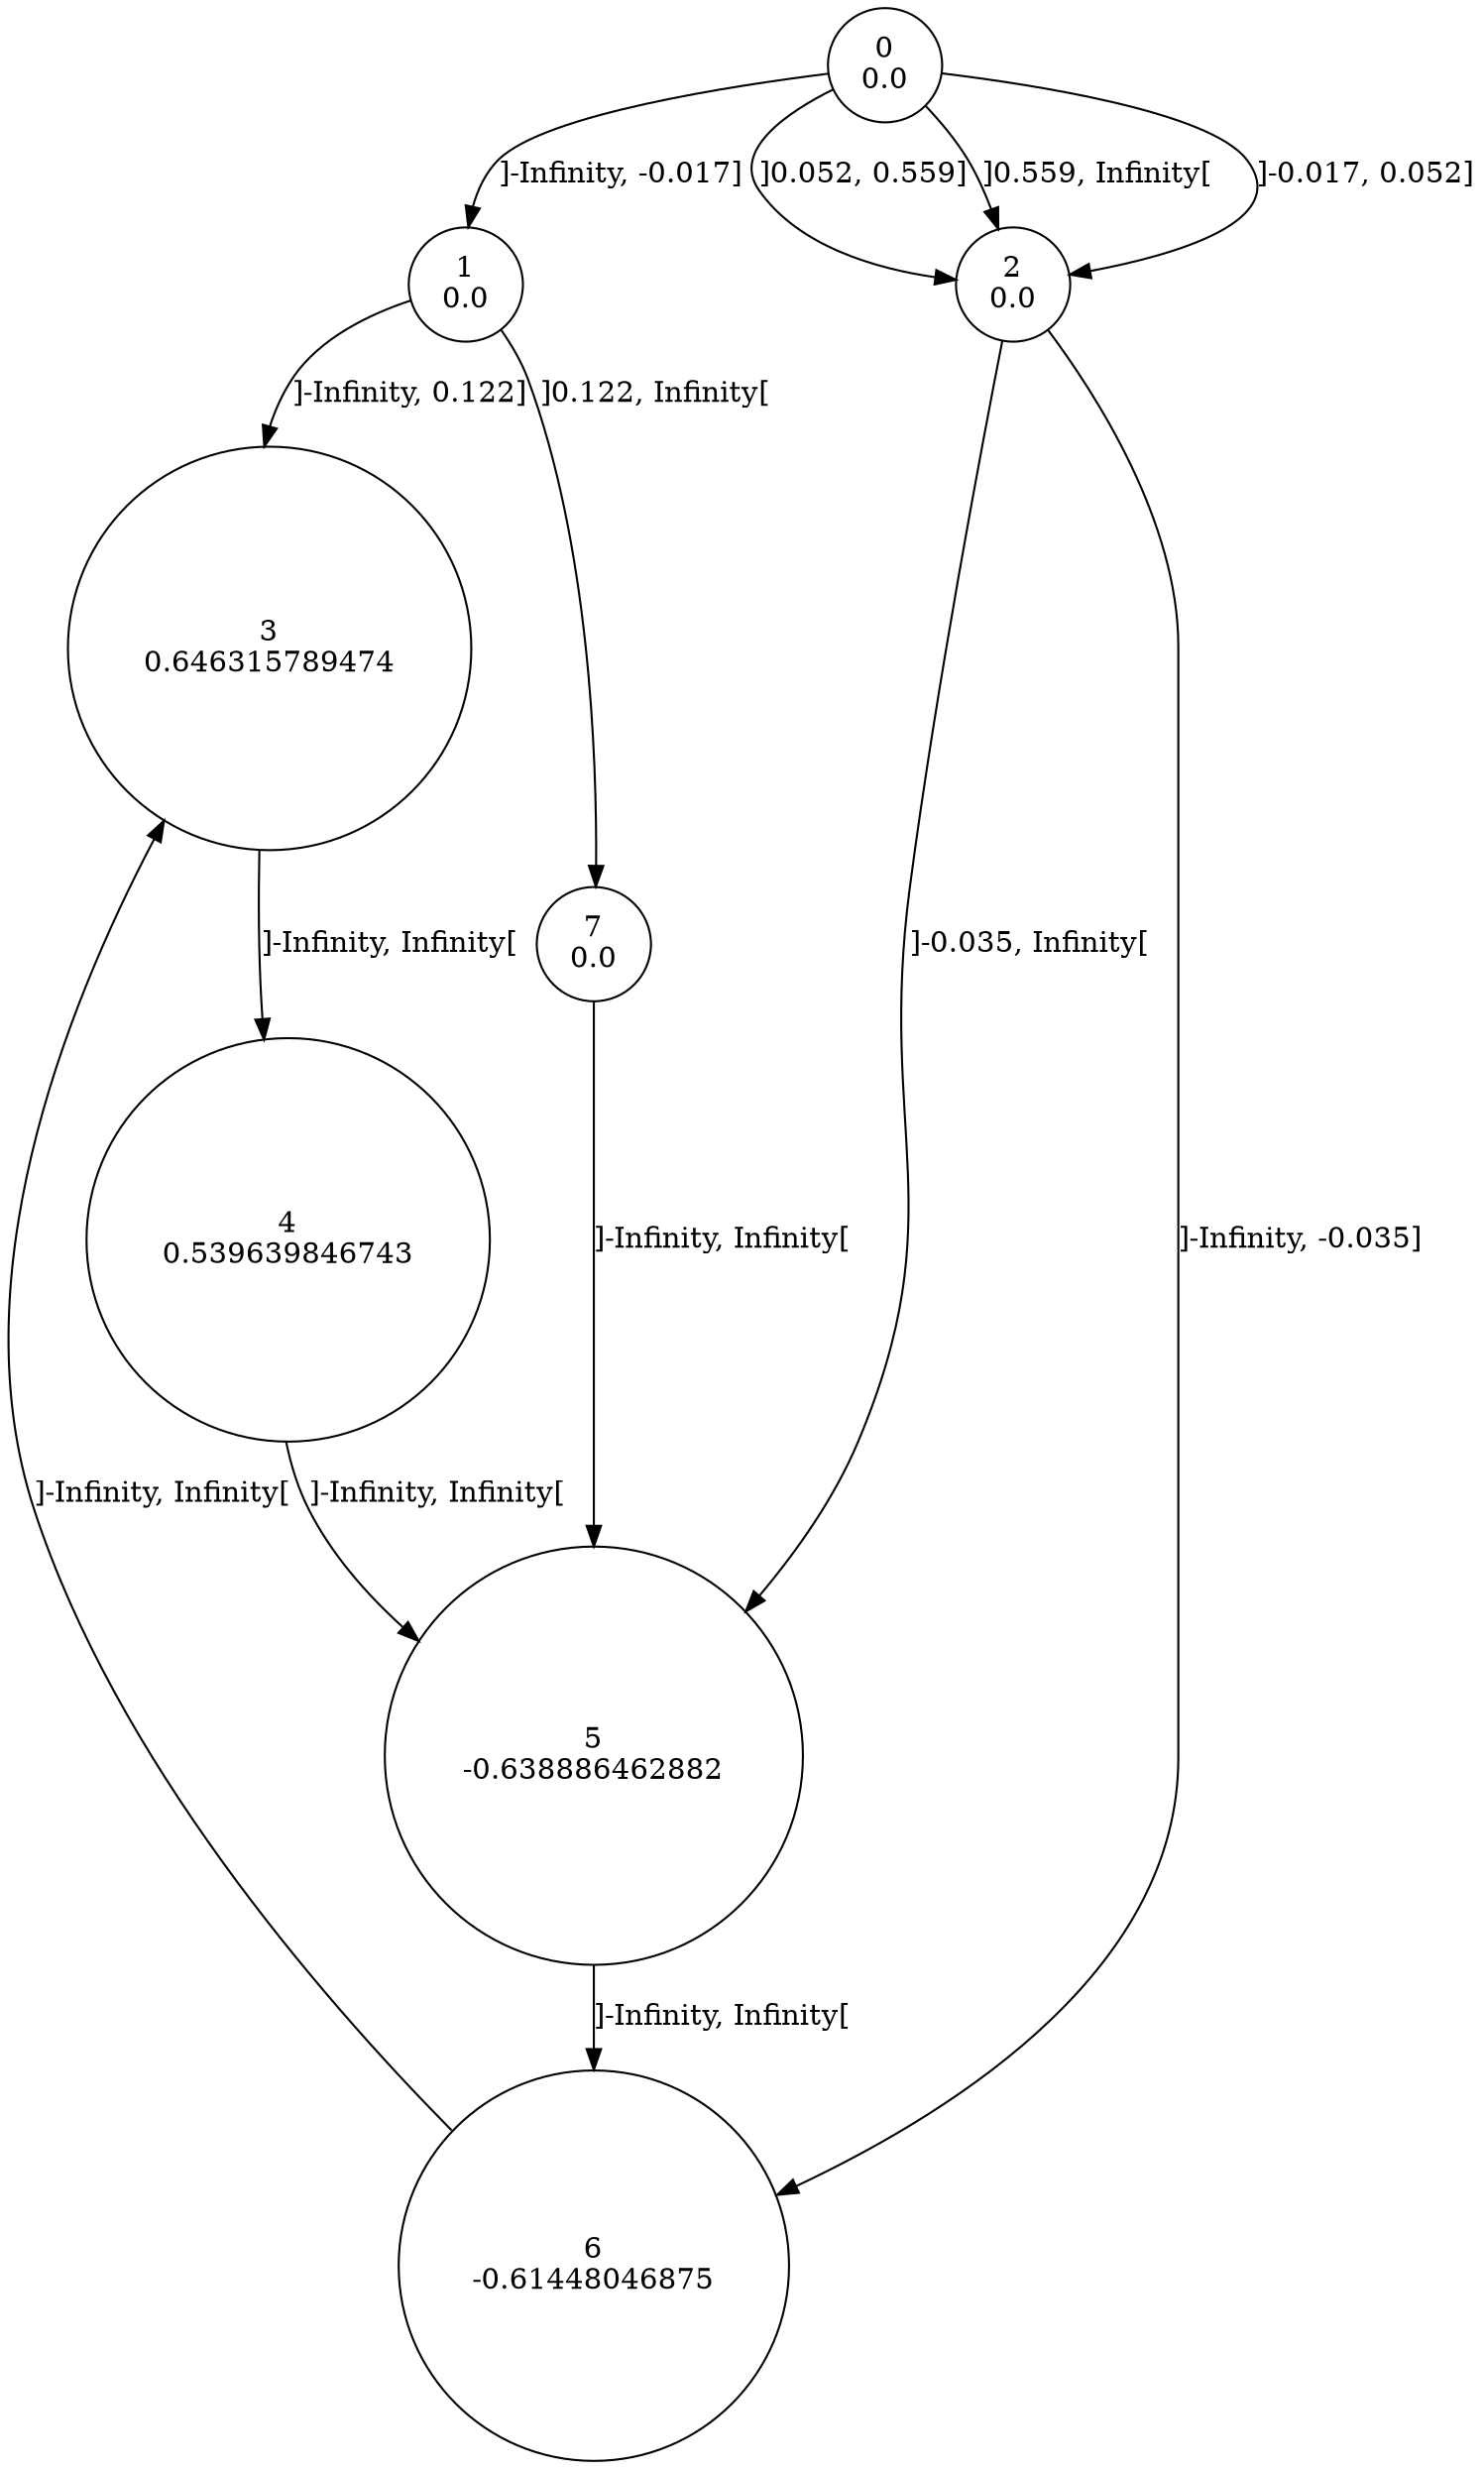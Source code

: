 digraph a {
0 [shape=circle, label="0\n0.0"];
	0 -> 1 [label="]-Infinity, -0.017]"];
	0 -> 2 [label="]-0.017, 0.052]"];
	0 -> 2 [label="]0.052, 0.559]"];
	0 -> 2 [label="]0.559, Infinity["];
1 [shape=circle, label="1\n0.0"];
	1 -> 3 [label="]-Infinity, 0.122]"];
	1 -> 7 [label="]0.122, Infinity["];
2 [shape=circle, label="2\n0.0"];
	2 -> 6 [label="]-Infinity, -0.035]"];
	2 -> 5 [label="]-0.035, Infinity["];
3 [shape=circle, label="3\n0.646315789474"];
	3 -> 4 [label="]-Infinity, Infinity["];
4 [shape=circle, label="4\n0.539639846743"];
	4 -> 5 [label="]-Infinity, Infinity["];
5 [shape=circle, label="5\n-0.638886462882"];
	5 -> 6 [label="]-Infinity, Infinity["];
6 [shape=circle, label="6\n-0.61448046875"];
	6 -> 3 [label="]-Infinity, Infinity["];
7 [shape=circle, label="7\n0.0"];
	7 -> 5 [label="]-Infinity, Infinity["];
}